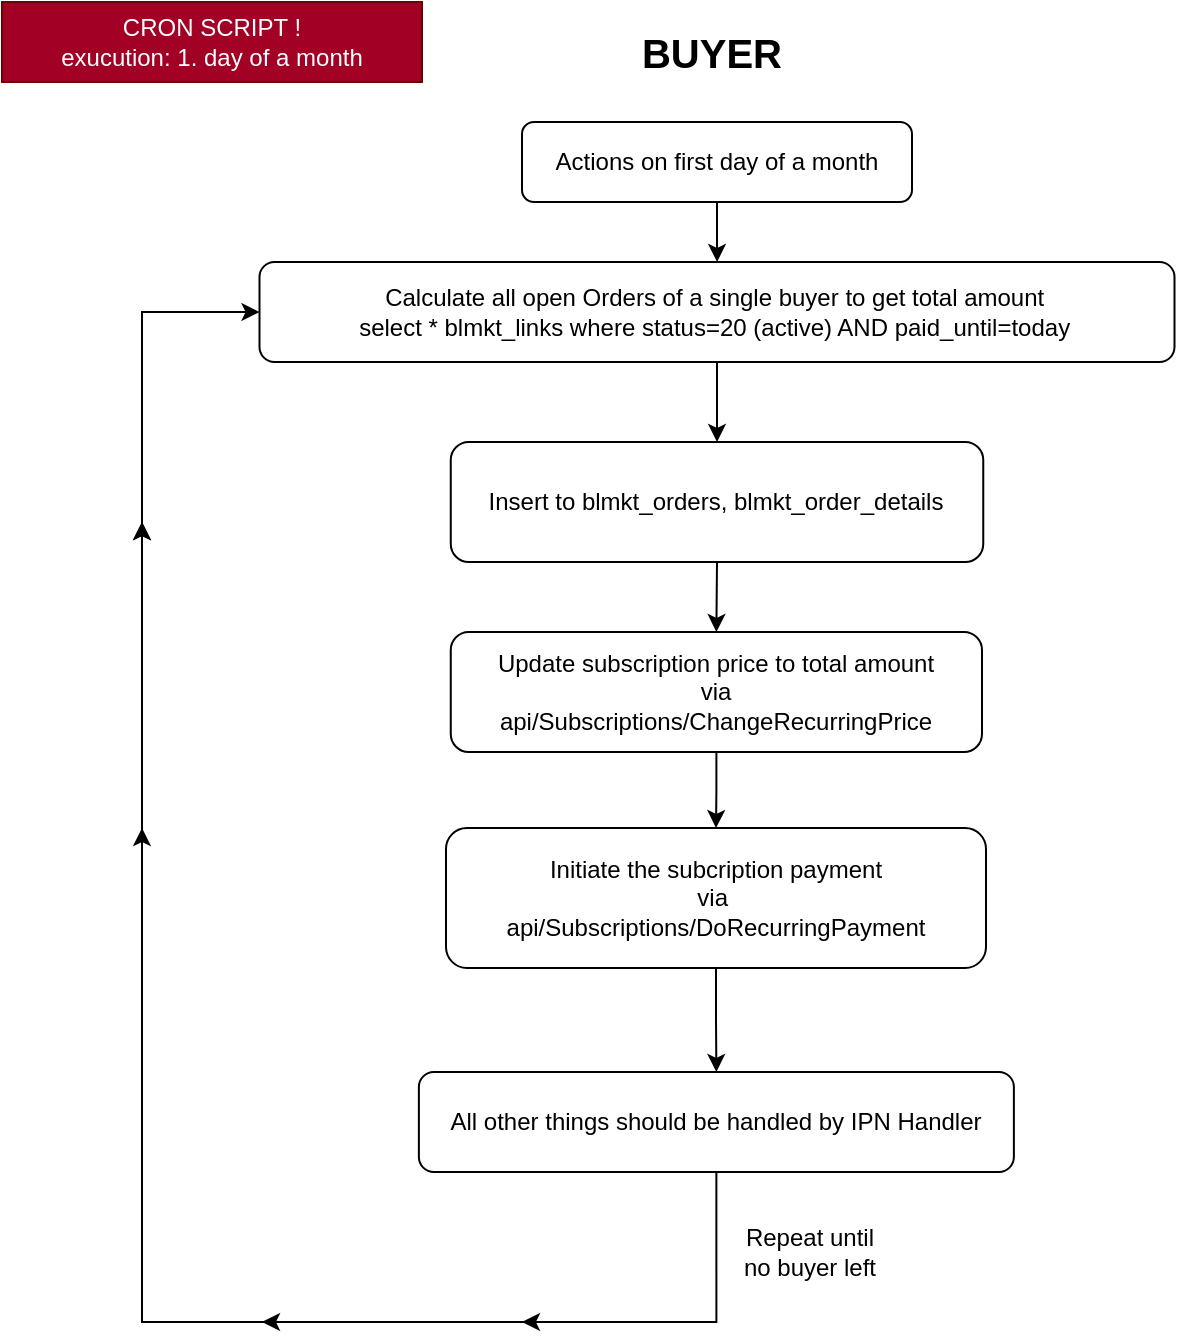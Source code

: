 <mxfile version="14.7.4" type="embed"><diagram id="23iRSUPoRavnBvh4doch" name="Page-1"><mxGraphModel dx="1662" dy="722" grid="1" gridSize="10" guides="1" tooltips="1" connect="1" arrows="1" fold="1" page="1" pageScale="1" pageWidth="827" pageHeight="1169" math="0" shadow="0"><root><mxCell id="0"/><mxCell id="1" parent="0"/><mxCell id="2" value="CRON SCRIPT !&lt;br&gt;exucution: 1. day of a month" style="text;html=1;strokeColor=#6F0000;fillColor=#a20025;align=center;verticalAlign=middle;whiteSpace=wrap;rounded=0;fontColor=#ffffff;" parent="1" vertex="1"><mxGeometry x="10" width="210" height="40" as="geometry"/></mxCell><mxCell id="5" value="" style="edgeStyle=orthogonalEdgeStyle;rounded=0;orthogonalLoop=1;jettySize=auto;html=1;" parent="1" source="6" target="8" edge="1"><mxGeometry relative="1" as="geometry"/></mxCell><mxCell id="6" value="Actions on first day of a month" style="rounded=1;whiteSpace=wrap;html=1;fontSize=12;glass=0;strokeWidth=1;shadow=0;" parent="1" vertex="1"><mxGeometry x="270" y="60" width="195" height="40" as="geometry"/></mxCell><mxCell id="20" style="edgeStyle=orthogonalEdgeStyle;rounded=0;orthogonalLoop=1;jettySize=auto;html=1;exitX=0.5;exitY=1;exitDx=0;exitDy=0;entryX=0.5;entryY=0;entryDx=0;entryDy=0;" parent="1" source="8" target="19" edge="1"><mxGeometry relative="1" as="geometry"/></mxCell><mxCell id="8" value="Calculate all open Orders of a single buyer to get total amount&amp;nbsp;&lt;br&gt;select * blmkt_links where status=20 (active) AND paid_until=today&amp;nbsp;" style="whiteSpace=wrap;html=1;rounded=1;shadow=0;strokeWidth=1;glass=0;" parent="1" vertex="1"><mxGeometry x="138.75" y="130" width="457.5" height="50" as="geometry"/></mxCell><mxCell id="9" value="" style="edgeStyle=orthogonalEdgeStyle;rounded=0;orthogonalLoop=1;jettySize=auto;html=1;" parent="1" source="11" target="13" edge="1"><mxGeometry relative="1" as="geometry"/></mxCell><mxCell id="11" value="Update subscription price to total amount&lt;br&gt;via&lt;br&gt;api/Subscriptions/ChangeRecurringPrice" style="whiteSpace=wrap;html=1;rounded=1;shadow=0;strokeWidth=1;glass=0;" parent="1" vertex="1"><mxGeometry x="234.38" y="315" width="265.62" height="60" as="geometry"/></mxCell><mxCell id="25" style="edgeStyle=orthogonalEdgeStyle;rounded=0;orthogonalLoop=1;jettySize=auto;html=1;exitX=0.5;exitY=1;exitDx=0;exitDy=0;entryX=0.5;entryY=0;entryDx=0;entryDy=0;" parent="1" source="13" target="24" edge="1"><mxGeometry relative="1" as="geometry"/></mxCell><mxCell id="13" value="Initiate the subcription payment&lt;br&gt;via&amp;nbsp;&lt;br&gt;api/Subscriptions/DoRecurringPayment" style="whiteSpace=wrap;html=1;rounded=1;shadow=0;strokeWidth=1;glass=0;" parent="1" vertex="1"><mxGeometry x="232" y="413" width="270" height="70" as="geometry"/></mxCell><mxCell id="17" value="&lt;font size=&quot;1&quot;&gt;&lt;b style=&quot;font-size: 20px&quot;&gt;BUYER&lt;/b&gt;&lt;/font&gt;" style="text;html=1;strokeColor=none;fillColor=none;align=center;verticalAlign=middle;whiteSpace=wrap;rounded=0;" parent="1" vertex="1"><mxGeometry x="275" width="180" height="50" as="geometry"/></mxCell><mxCell id="21" style="edgeStyle=orthogonalEdgeStyle;rounded=0;orthogonalLoop=1;jettySize=auto;html=1;exitX=0.5;exitY=1;exitDx=0;exitDy=0;entryX=0.5;entryY=0;entryDx=0;entryDy=0;" parent="1" source="19" target="11" edge="1"><mxGeometry relative="1" as="geometry"/></mxCell><mxCell id="19" value="Insert to blmkt_orders, blmkt_order_details" style="whiteSpace=wrap;html=1;rounded=1;shadow=0;strokeWidth=1;glass=0;" parent="1" vertex="1"><mxGeometry x="234.38" y="220" width="266.25" height="60" as="geometry"/></mxCell><mxCell id="29" style="edgeStyle=orthogonalEdgeStyle;rounded=0;orthogonalLoop=1;jettySize=auto;html=1;exitX=0.5;exitY=1;exitDx=0;exitDy=0;entryX=0;entryY=0.5;entryDx=0;entryDy=0;" parent="1" source="24" target="8" edge="1"><mxGeometry relative="1" as="geometry"><Array as="points"><mxPoint x="367" y="660"/><mxPoint x="80" y="660"/><mxPoint x="80" y="155"/></Array></mxGeometry></mxCell><mxCell id="24" value="All other things should be handled by IPN Handler" style="whiteSpace=wrap;html=1;rounded=1;shadow=0;strokeWidth=1;glass=0;" parent="1" vertex="1"><mxGeometry x="218.44" y="535" width="297.5" height="50" as="geometry"/></mxCell><mxCell id="27" value="Repeat until &lt;br&gt;no buyer left" style="text;html=1;strokeColor=none;fillColor=none;align=center;verticalAlign=middle;whiteSpace=wrap;rounded=0;" parent="1" vertex="1"><mxGeometry x="354" y="610" width="120" height="30" as="geometry"/></mxCell><mxCell id="30" value="" style="endArrow=classic;html=1;" parent="1" edge="1"><mxGeometry width="50" height="50" relative="1" as="geometry"><mxPoint x="80" y="350" as="sourcePoint"/><mxPoint x="80" y="260" as="targetPoint"/></mxGeometry></mxCell><mxCell id="31" value="" style="endArrow=classic;html=1;" parent="1" edge="1"><mxGeometry width="50" height="50" relative="1" as="geometry"><mxPoint x="80" y="350" as="sourcePoint"/><mxPoint x="80" y="260" as="targetPoint"/><Array as="points"><mxPoint x="80" y="350"/></Array></mxGeometry></mxCell><mxCell id="32" value="" style="endArrow=classic;html=1;" parent="1" edge="1"><mxGeometry width="50" height="50" relative="1" as="geometry"><mxPoint x="80" y="503" as="sourcePoint"/><mxPoint x="80" y="413" as="targetPoint"/><Array as="points"><mxPoint x="80" y="503"/></Array></mxGeometry></mxCell><mxCell id="36" value="" style="endArrow=classic;html=1;" parent="1" edge="1"><mxGeometry width="50" height="50" relative="1" as="geometry"><mxPoint x="225" y="660" as="sourcePoint"/><mxPoint x="140" y="660" as="targetPoint"/></mxGeometry></mxCell><mxCell id="37" value="" style="endArrow=classic;html=1;" parent="1" edge="1"><mxGeometry width="50" height="50" relative="1" as="geometry"><mxPoint x="355" y="660" as="sourcePoint"/><mxPoint x="270" y="660" as="targetPoint"/><Array as="points"/></mxGeometry></mxCell></root></mxGraphModel></diagram></mxfile>